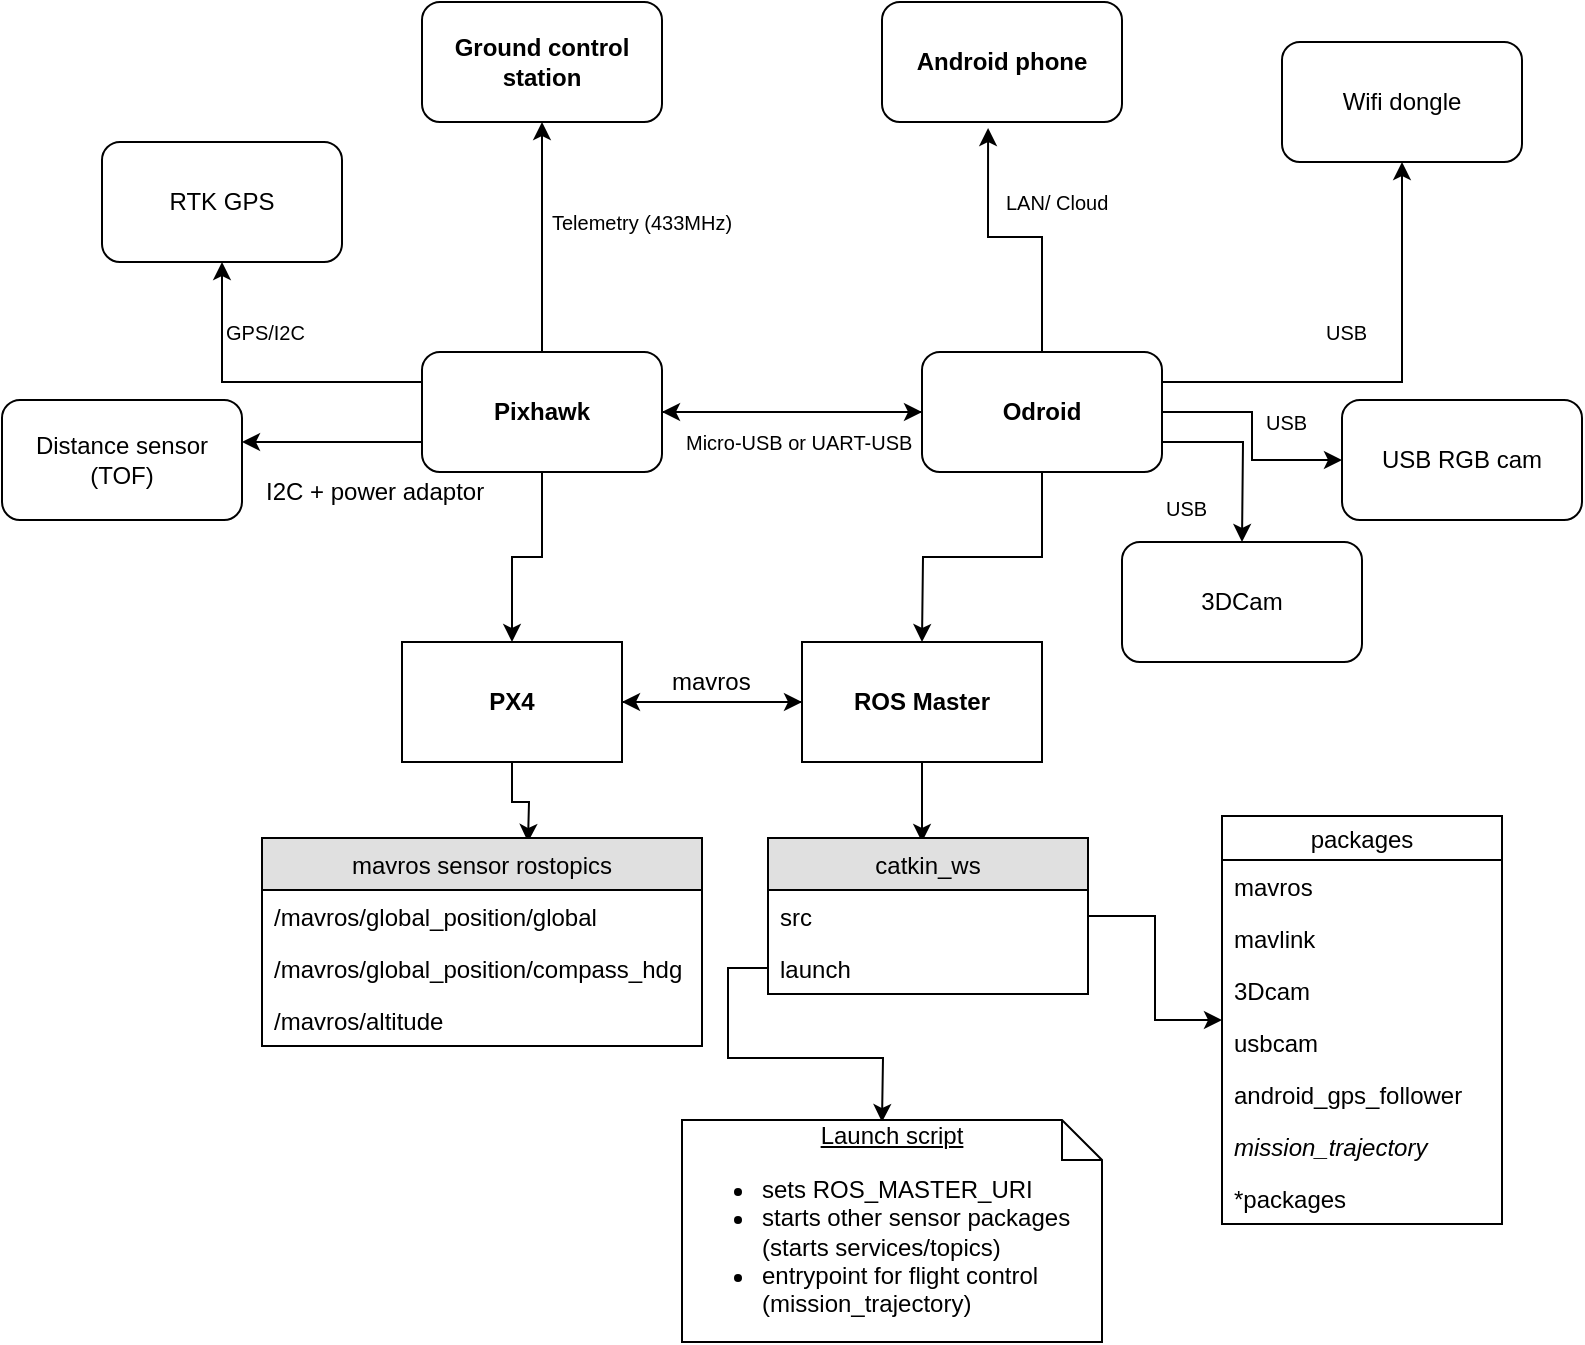 <mxfile version="10.6.7" type="github"><diagram id="nl4JyspTp1iFP1jykP6N" name="Page-1"><mxGraphModel dx="840" dy="453" grid="1" gridSize="10" guides="1" tooltips="1" connect="1" arrows="1" fold="1" page="1" pageScale="1" pageWidth="827" pageHeight="1169" math="0" shadow="0"><root><mxCell id="0"/><mxCell id="1" parent="0"/><mxCell id="j6_U-_XCmKQf0JF2wbDi-5" style="edgeStyle=orthogonalEdgeStyle;rounded=0;orthogonalLoop=1;jettySize=auto;html=1;entryX=0;entryY=0.5;entryDx=0;entryDy=0;" edge="1" parent="1" source="zrJzUWun0oEHjl4LM8T9-1" target="j6_U-_XCmKQf0JF2wbDi-2"><mxGeometry relative="1" as="geometry"/></mxCell><mxCell id="j6_U-_XCmKQf0JF2wbDi-10" style="edgeStyle=orthogonalEdgeStyle;rounded=0;orthogonalLoop=1;jettySize=auto;html=1;exitX=0;exitY=0.25;exitDx=0;exitDy=0;entryX=0.5;entryY=1;entryDx=0;entryDy=0;" edge="1" parent="1" source="zrJzUWun0oEHjl4LM8T9-1" target="j6_U-_XCmKQf0JF2wbDi-13"><mxGeometry relative="1" as="geometry"><mxPoint x="170" y="175" as="targetPoint"/><Array as="points"><mxPoint x="140" y="200"/></Array></mxGeometry></mxCell><mxCell id="j6_U-_XCmKQf0JF2wbDi-11" style="edgeStyle=orthogonalEdgeStyle;rounded=0;orthogonalLoop=1;jettySize=auto;html=1;exitX=0;exitY=0.75;exitDx=0;exitDy=0;" edge="1" parent="1" source="zrJzUWun0oEHjl4LM8T9-1"><mxGeometry relative="1" as="geometry"><mxPoint x="150" y="230" as="targetPoint"/></mxGeometry></mxCell><mxCell id="j6_U-_XCmKQf0JF2wbDi-30" style="edgeStyle=orthogonalEdgeStyle;rounded=0;orthogonalLoop=1;jettySize=auto;html=1;exitX=0.5;exitY=0;exitDx=0;exitDy=0;entryX=0.5;entryY=1;entryDx=0;entryDy=0;" edge="1" parent="1" source="zrJzUWun0oEHjl4LM8T9-1"><mxGeometry relative="1" as="geometry"><mxPoint x="300" y="70" as="targetPoint"/></mxGeometry></mxCell><mxCell id="j6_U-_XCmKQf0JF2wbDi-43" style="edgeStyle=orthogonalEdgeStyle;rounded=0;orthogonalLoop=1;jettySize=auto;html=1;exitX=0.5;exitY=1;exitDx=0;exitDy=0;entryX=0.5;entryY=0;entryDx=0;entryDy=0;" edge="1" parent="1" source="zrJzUWun0oEHjl4LM8T9-1" target="j6_U-_XCmKQf0JF2wbDi-41"><mxGeometry relative="1" as="geometry"/></mxCell><mxCell id="zrJzUWun0oEHjl4LM8T9-1" value="&lt;b&gt;Pixhawk&lt;/b&gt;" style="rounded=1;whiteSpace=wrap;html=1;" parent="1" vertex="1"><mxGeometry x="240" y="185" width="120" height="60" as="geometry"/></mxCell><mxCell id="j6_U-_XCmKQf0JF2wbDi-6" style="edgeStyle=orthogonalEdgeStyle;rounded=0;orthogonalLoop=1;jettySize=auto;html=1;entryX=1;entryY=0.5;entryDx=0;entryDy=0;" edge="1" parent="1" source="j6_U-_XCmKQf0JF2wbDi-2" target="zrJzUWun0oEHjl4LM8T9-1"><mxGeometry relative="1" as="geometry"/></mxCell><mxCell id="j6_U-_XCmKQf0JF2wbDi-15" style="edgeStyle=orthogonalEdgeStyle;rounded=0;orthogonalLoop=1;jettySize=auto;html=1;exitX=1;exitY=0.25;exitDx=0;exitDy=0;" edge="1" parent="1" source="j6_U-_XCmKQf0JF2wbDi-2" target="j6_U-_XCmKQf0JF2wbDi-16"><mxGeometry relative="1" as="geometry"><mxPoint x="640" y="140" as="targetPoint"/><Array as="points"><mxPoint x="730" y="200"/></Array></mxGeometry></mxCell><mxCell id="j6_U-_XCmKQf0JF2wbDi-17" style="edgeStyle=orthogonalEdgeStyle;rounded=0;orthogonalLoop=1;jettySize=auto;html=1;exitX=1;exitY=0.5;exitDx=0;exitDy=0;entryX=0;entryY=0.5;entryDx=0;entryDy=0;" edge="1" parent="1" source="j6_U-_XCmKQf0JF2wbDi-2" target="j6_U-_XCmKQf0JF2wbDi-19"><mxGeometry relative="1" as="geometry"><mxPoint x="660" y="215" as="targetPoint"/></mxGeometry></mxCell><mxCell id="j6_U-_XCmKQf0JF2wbDi-21" style="edgeStyle=orthogonalEdgeStyle;rounded=0;orthogonalLoop=1;jettySize=auto;html=1;exitX=1;exitY=0.75;exitDx=0;exitDy=0;" edge="1" parent="1" source="j6_U-_XCmKQf0JF2wbDi-2"><mxGeometry relative="1" as="geometry"><mxPoint x="650" y="280" as="targetPoint"/></mxGeometry></mxCell><mxCell id="j6_U-_XCmKQf0JF2wbDi-23" style="edgeStyle=orthogonalEdgeStyle;rounded=0;orthogonalLoop=1;jettySize=auto;html=1;" edge="1" parent="1" source="j6_U-_XCmKQf0JF2wbDi-2"><mxGeometry relative="1" as="geometry"><mxPoint x="490" y="330" as="targetPoint"/></mxGeometry></mxCell><mxCell id="j6_U-_XCmKQf0JF2wbDi-27" style="edgeStyle=orthogonalEdgeStyle;rounded=0;orthogonalLoop=1;jettySize=auto;html=1;exitX=0.5;exitY=0;exitDx=0;exitDy=0;entryX=0.442;entryY=1.05;entryDx=0;entryDy=0;entryPerimeter=0;" edge="1" parent="1" source="j6_U-_XCmKQf0JF2wbDi-2" target="j6_U-_XCmKQf0JF2wbDi-26"><mxGeometry relative="1" as="geometry"/></mxCell><mxCell id="j6_U-_XCmKQf0JF2wbDi-2" value="&lt;b&gt;Odroid&lt;/b&gt;" style="rounded=1;whiteSpace=wrap;html=1;" vertex="1" parent="1"><mxGeometry x="490" y="185" width="120" height="60" as="geometry"/></mxCell><mxCell id="j6_U-_XCmKQf0JF2wbDi-13" value="RTK GPS" style="rounded=1;whiteSpace=wrap;html=1;" vertex="1" parent="1"><mxGeometry x="80" y="80" width="120" height="60" as="geometry"/></mxCell><mxCell id="j6_U-_XCmKQf0JF2wbDi-14" value="Distance sensor (TOF)" style="rounded=1;whiteSpace=wrap;html=1;" vertex="1" parent="1"><mxGeometry x="30" y="209" width="120" height="60" as="geometry"/></mxCell><mxCell id="j6_U-_XCmKQf0JF2wbDi-16" value="Wifi dongle" style="rounded=1;whiteSpace=wrap;html=1;" vertex="1" parent="1"><mxGeometry x="670" y="30" width="120" height="60" as="geometry"/></mxCell><mxCell id="j6_U-_XCmKQf0JF2wbDi-19" value="USB RGB cam" style="rounded=1;whiteSpace=wrap;html=1;" vertex="1" parent="1"><mxGeometry x="700" y="209" width="120" height="60" as="geometry"/></mxCell><mxCell id="j6_U-_XCmKQf0JF2wbDi-22" value="3DCam" style="rounded=1;whiteSpace=wrap;html=1;" vertex="1" parent="1"><mxGeometry x="590" y="280" width="120" height="60" as="geometry"/></mxCell><mxCell id="j6_U-_XCmKQf0JF2wbDi-45" style="edgeStyle=orthogonalEdgeStyle;rounded=0;orthogonalLoop=1;jettySize=auto;html=1;exitX=0;exitY=0.5;exitDx=0;exitDy=0;entryX=1;entryY=0.5;entryDx=0;entryDy=0;" edge="1" parent="1" source="j6_U-_XCmKQf0JF2wbDi-24" target="j6_U-_XCmKQf0JF2wbDi-41"><mxGeometry relative="1" as="geometry"/></mxCell><mxCell id="j6_U-_XCmKQf0JF2wbDi-47" style="edgeStyle=orthogonalEdgeStyle;rounded=0;orthogonalLoop=1;jettySize=auto;html=1;" edge="1" parent="1" source="j6_U-_XCmKQf0JF2wbDi-24"><mxGeometry relative="1" as="geometry"><mxPoint x="490" y="430" as="targetPoint"/></mxGeometry></mxCell><mxCell id="j6_U-_XCmKQf0JF2wbDi-24" value="&lt;b&gt;ROS Master&lt;/b&gt;" style="rounded=0;whiteSpace=wrap;html=1;" vertex="1" parent="1"><mxGeometry x="430" y="330" width="120" height="60" as="geometry"/></mxCell><mxCell id="j6_U-_XCmKQf0JF2wbDi-25" value="&lt;b&gt;Ground control station&lt;/b&gt;" style="rounded=1;whiteSpace=wrap;html=1;" vertex="1" parent="1"><mxGeometry x="240" y="10" width="120" height="60" as="geometry"/></mxCell><mxCell id="j6_U-_XCmKQf0JF2wbDi-26" value="&lt;b&gt;Android phone&lt;/b&gt;" style="rounded=1;whiteSpace=wrap;html=1;" vertex="1" parent="1"><mxGeometry x="470" y="10" width="120" height="60" as="geometry"/></mxCell><mxCell id="j6_U-_XCmKQf0JF2wbDi-29" value="&lt;font style=&quot;font-size: 10px&quot;&gt;Telemetry (433MHz)&lt;/font&gt;" style="text;html=1;resizable=0;points=[];autosize=1;align=left;verticalAlign=top;spacingTop=-4;" vertex="1" parent="1"><mxGeometry x="303" y="110" width="110" height="20" as="geometry"/></mxCell><mxCell id="j6_U-_XCmKQf0JF2wbDi-31" value="&lt;font style=&quot;font-size: 10px&quot;&gt;Micro-USB or UART-USB&lt;/font&gt;" style="text;html=1;resizable=0;points=[];autosize=1;align=left;verticalAlign=top;spacingTop=-4;" vertex="1" parent="1"><mxGeometry x="370" y="220" width="130" height="20" as="geometry"/></mxCell><mxCell id="j6_U-_XCmKQf0JF2wbDi-32" value="&lt;font style=&quot;font-size: 10px&quot;&gt;LAN/ Cloud&lt;/font&gt;" style="text;html=1;resizable=0;points=[];autosize=1;align=left;verticalAlign=top;spacingTop=-4;" vertex="1" parent="1"><mxGeometry x="530" y="100" width="70" height="20" as="geometry"/></mxCell><mxCell id="j6_U-_XCmKQf0JF2wbDi-35" value="&lt;font style=&quot;font-size: 10px&quot;&gt;USB&lt;/font&gt;" style="text;html=1;resizable=0;points=[];autosize=1;align=left;verticalAlign=top;spacingTop=-4;" vertex="1" parent="1"><mxGeometry x="660" y="210" width="40" height="20" as="geometry"/></mxCell><mxCell id="j6_U-_XCmKQf0JF2wbDi-36" value="&lt;font style=&quot;font-size: 10px&quot;&gt;USB&lt;/font&gt;" style="text;html=1;resizable=0;points=[];autosize=1;align=left;verticalAlign=top;spacingTop=-4;" vertex="1" parent="1"><mxGeometry x="690" y="165" width="40" height="20" as="geometry"/></mxCell><mxCell id="j6_U-_XCmKQf0JF2wbDi-37" value="&lt;font style=&quot;font-size: 10px&quot;&gt;USB&lt;/font&gt;" style="text;html=1;resizable=0;points=[];autosize=1;align=left;verticalAlign=top;spacingTop=-4;" vertex="1" parent="1"><mxGeometry x="610" y="252.5" width="40" height="20" as="geometry"/></mxCell><mxCell id="j6_U-_XCmKQf0JF2wbDi-38" value="&lt;font style=&quot;font-size: 10px&quot;&gt;GPS/I2C&lt;/font&gt;" style="text;html=1;resizable=0;points=[];autosize=1;align=left;verticalAlign=top;spacingTop=-4;" vertex="1" parent="1"><mxGeometry x="140" y="164.5" width="50" height="20" as="geometry"/></mxCell><mxCell id="j6_U-_XCmKQf0JF2wbDi-39" value="I2C + power adaptor" style="text;html=1;resizable=0;points=[];autosize=1;align=left;verticalAlign=top;spacingTop=-4;" vertex="1" parent="1"><mxGeometry x="160" y="245" width="120" height="20" as="geometry"/></mxCell><mxCell id="j6_U-_XCmKQf0JF2wbDi-44" style="edgeStyle=orthogonalEdgeStyle;rounded=0;orthogonalLoop=1;jettySize=auto;html=1;entryX=0;entryY=0.5;entryDx=0;entryDy=0;" edge="1" parent="1" source="j6_U-_XCmKQf0JF2wbDi-41" target="j6_U-_XCmKQf0JF2wbDi-24"><mxGeometry relative="1" as="geometry"/></mxCell><mxCell id="j6_U-_XCmKQf0JF2wbDi-49" style="edgeStyle=orthogonalEdgeStyle;rounded=0;orthogonalLoop=1;jettySize=auto;html=1;exitX=0.5;exitY=1;exitDx=0;exitDy=0;" edge="1" parent="1" source="j6_U-_XCmKQf0JF2wbDi-41"><mxGeometry relative="1" as="geometry"><mxPoint x="293" y="430" as="targetPoint"/></mxGeometry></mxCell><mxCell id="j6_U-_XCmKQf0JF2wbDi-41" value="&lt;b&gt;PX4&lt;/b&gt;" style="rounded=0;whiteSpace=wrap;html=1;" vertex="1" parent="1"><mxGeometry x="230" y="330" width="110" height="60" as="geometry"/></mxCell><mxCell id="j6_U-_XCmKQf0JF2wbDi-46" value="mavros" style="text;html=1;resizable=0;points=[];autosize=1;align=left;verticalAlign=top;spacingTop=-4;" vertex="1" parent="1"><mxGeometry x="363" y="340" width="50" height="20" as="geometry"/></mxCell><mxCell id="j6_U-_XCmKQf0JF2wbDi-56" value="mavros sensor rostopics" style="swimlane;fontStyle=0;childLayout=stackLayout;horizontal=1;startSize=26;fillColor=#e0e0e0;horizontalStack=0;resizeParent=1;resizeParentMax=0;resizeLast=0;collapsible=1;marginBottom=0;swimlaneFillColor=#ffffff;align=center;fontSize=12;" vertex="1" parent="1"><mxGeometry x="160" y="428" width="220" height="104" as="geometry"/></mxCell><mxCell id="j6_U-_XCmKQf0JF2wbDi-57" value="/mavros/global_position/global" style="text;strokeColor=none;fillColor=none;spacingLeft=4;spacingRight=4;overflow=hidden;rotatable=0;points=[[0,0.5],[1,0.5]];portConstraint=eastwest;fontSize=12;" vertex="1" parent="j6_U-_XCmKQf0JF2wbDi-56"><mxGeometry y="26" width="220" height="26" as="geometry"/></mxCell><mxCell id="j6_U-_XCmKQf0JF2wbDi-58" value="/mavros/global_position/compass_hdg" style="text;strokeColor=none;fillColor=none;spacingLeft=4;spacingRight=4;overflow=hidden;rotatable=0;points=[[0,0.5],[1,0.5]];portConstraint=eastwest;fontSize=12;" vertex="1" parent="j6_U-_XCmKQf0JF2wbDi-56"><mxGeometry y="52" width="220" height="26" as="geometry"/></mxCell><mxCell id="j6_U-_XCmKQf0JF2wbDi-83" value="/mavros/altitude" style="text;strokeColor=none;fillColor=none;spacingLeft=4;spacingRight=4;overflow=hidden;rotatable=0;points=[[0,0.5],[1,0.5]];portConstraint=eastwest;fontSize=12;" vertex="1" parent="j6_U-_XCmKQf0JF2wbDi-56"><mxGeometry y="78" width="220" height="26" as="geometry"/></mxCell><mxCell id="j6_U-_XCmKQf0JF2wbDi-63" value="catkin_ws" style="swimlane;fontStyle=0;childLayout=stackLayout;horizontal=1;startSize=26;fillColor=#e0e0e0;horizontalStack=0;resizeParent=1;resizeParentMax=0;resizeLast=0;collapsible=1;marginBottom=0;swimlaneFillColor=#ffffff;align=center;fontSize=12;" vertex="1" parent="1"><mxGeometry x="413" y="428" width="160" height="78" as="geometry"/></mxCell><mxCell id="j6_U-_XCmKQf0JF2wbDi-64" value="src" style="text;strokeColor=none;fillColor=none;spacingLeft=4;spacingRight=4;overflow=hidden;rotatable=0;points=[[0,0.5],[1,0.5]];portConstraint=eastwest;fontSize=12;" vertex="1" parent="j6_U-_XCmKQf0JF2wbDi-63"><mxGeometry y="26" width="160" height="26" as="geometry"/></mxCell><mxCell id="j6_U-_XCmKQf0JF2wbDi-65" value="launch" style="text;strokeColor=none;fillColor=none;spacingLeft=4;spacingRight=4;overflow=hidden;rotatable=0;points=[[0,0.5],[1,0.5]];portConstraint=eastwest;fontSize=12;" vertex="1" parent="j6_U-_XCmKQf0JF2wbDi-63"><mxGeometry y="52" width="160" height="26" as="geometry"/></mxCell><mxCell id="j6_U-_XCmKQf0JF2wbDi-72" style="edgeStyle=orthogonalEdgeStyle;rounded=0;orthogonalLoop=1;jettySize=auto;html=1;fontSize=12;" edge="1" parent="1" source="j6_U-_XCmKQf0JF2wbDi-65"><mxGeometry relative="1" as="geometry"><mxPoint x="470" y="570" as="targetPoint"/></mxGeometry></mxCell><mxCell id="j6_U-_XCmKQf0JF2wbDi-73" value="packages" style="swimlane;fontStyle=0;childLayout=stackLayout;horizontal=1;startSize=22;fillColor=none;horizontalStack=0;resizeParent=1;resizeParentMax=0;resizeLast=0;collapsible=1;marginBottom=0;swimlaneFillColor=#ffffff;align=center;fontSize=12;" vertex="1" parent="1"><mxGeometry x="640" y="417" width="140" height="204" as="geometry"/></mxCell><mxCell id="j6_U-_XCmKQf0JF2wbDi-74" value="mavros" style="text;strokeColor=none;fillColor=none;spacingLeft=4;spacingRight=4;overflow=hidden;rotatable=0;points=[[0,0.5],[1,0.5]];portConstraint=eastwest;fontSize=12;" vertex="1" parent="j6_U-_XCmKQf0JF2wbDi-73"><mxGeometry y="22" width="140" height="26" as="geometry"/></mxCell><mxCell id="j6_U-_XCmKQf0JF2wbDi-75" value="mavlink" style="text;strokeColor=none;fillColor=none;spacingLeft=4;spacingRight=4;overflow=hidden;rotatable=0;points=[[0,0.5],[1,0.5]];portConstraint=eastwest;fontSize=12;" vertex="1" parent="j6_U-_XCmKQf0JF2wbDi-73"><mxGeometry y="48" width="140" height="26" as="geometry"/></mxCell><mxCell id="j6_U-_XCmKQf0JF2wbDi-76" value="3Dcam" style="text;strokeColor=none;fillColor=none;spacingLeft=4;spacingRight=4;overflow=hidden;rotatable=0;points=[[0,0.5],[1,0.5]];portConstraint=eastwest;fontSize=12;" vertex="1" parent="j6_U-_XCmKQf0JF2wbDi-73"><mxGeometry y="74" width="140" height="26" as="geometry"/></mxCell><mxCell id="j6_U-_XCmKQf0JF2wbDi-78" value="usbcam" style="text;strokeColor=none;fillColor=none;spacingLeft=4;spacingRight=4;overflow=hidden;rotatable=0;points=[[0,0.5],[1,0.5]];portConstraint=eastwest;fontSize=12;" vertex="1" parent="j6_U-_XCmKQf0JF2wbDi-73"><mxGeometry y="100" width="140" height="26" as="geometry"/></mxCell><mxCell id="j6_U-_XCmKQf0JF2wbDi-79" value="android_gps_follower" style="text;strokeColor=none;fillColor=none;spacingLeft=4;spacingRight=4;overflow=hidden;rotatable=0;points=[[0,0.5],[1,0.5]];portConstraint=eastwest;fontSize=12;" vertex="1" parent="j6_U-_XCmKQf0JF2wbDi-73"><mxGeometry y="126" width="140" height="26" as="geometry"/></mxCell><mxCell id="j6_U-_XCmKQf0JF2wbDi-80" value="mission_trajectory" style="text;strokeColor=none;fillColor=none;spacingLeft=4;spacingRight=4;overflow=hidden;rotatable=0;points=[[0,0.5],[1,0.5]];portConstraint=eastwest;fontSize=12;fontStyle=2" vertex="1" parent="j6_U-_XCmKQf0JF2wbDi-73"><mxGeometry y="152" width="140" height="26" as="geometry"/></mxCell><mxCell id="j6_U-_XCmKQf0JF2wbDi-81" value="*packages" style="text;strokeColor=none;fillColor=none;spacingLeft=4;spacingRight=4;overflow=hidden;rotatable=0;points=[[0,0.5],[1,0.5]];portConstraint=eastwest;fontSize=12;" vertex="1" parent="j6_U-_XCmKQf0JF2wbDi-73"><mxGeometry y="178" width="140" height="26" as="geometry"/></mxCell><mxCell id="j6_U-_XCmKQf0JF2wbDi-77" style="edgeStyle=orthogonalEdgeStyle;rounded=0;orthogonalLoop=1;jettySize=auto;html=1;exitX=1;exitY=0.5;exitDx=0;exitDy=0;fontSize=12;" edge="1" parent="1" source="j6_U-_XCmKQf0JF2wbDi-64" target="j6_U-_XCmKQf0JF2wbDi-73"><mxGeometry relative="1" as="geometry"><mxPoint x="620" y="467" as="targetPoint"/><mxPoint x="573" y="467" as="sourcePoint"/></mxGeometry></mxCell><mxCell id="j6_U-_XCmKQf0JF2wbDi-82" value="&lt;div style=&quot;text-align: center ; font-size: 12px&quot;&gt;&lt;u&gt;&lt;font style=&quot;font-size: 12px&quot;&gt;Launch script&lt;/font&gt;&lt;/u&gt;&lt;/div&gt;&lt;div style=&quot;text-align: center ; font-size: 12px&quot;&gt;&lt;ul&gt;&lt;li style=&quot;text-align: left&quot;&gt;&lt;font style=&quot;font-size: 12px&quot;&gt;sets ROS_MASTER_URI&lt;/font&gt;&lt;/li&gt;&lt;li style=&quot;text-align: left&quot;&gt;&lt;font style=&quot;font-size: 12px&quot;&gt;starts other sensor packages (starts services/topics)&lt;/font&gt;&lt;/li&gt;&lt;li style=&quot;text-align: left&quot;&gt;&lt;font style=&quot;font-size: 12px&quot;&gt;entrypoint for flight control (mission_trajectory)&lt;/font&gt;&lt;/li&gt;&lt;/ul&gt;&lt;/div&gt;" style="shape=note;strokeWidth=1;fontSize=14;size=20;whiteSpace=wrap;html=1;spacing=1;" vertex="1" parent="1"><mxGeometry x="370" y="569" width="210" height="111" as="geometry"/></mxCell></root></mxGraphModel></diagram></mxfile>